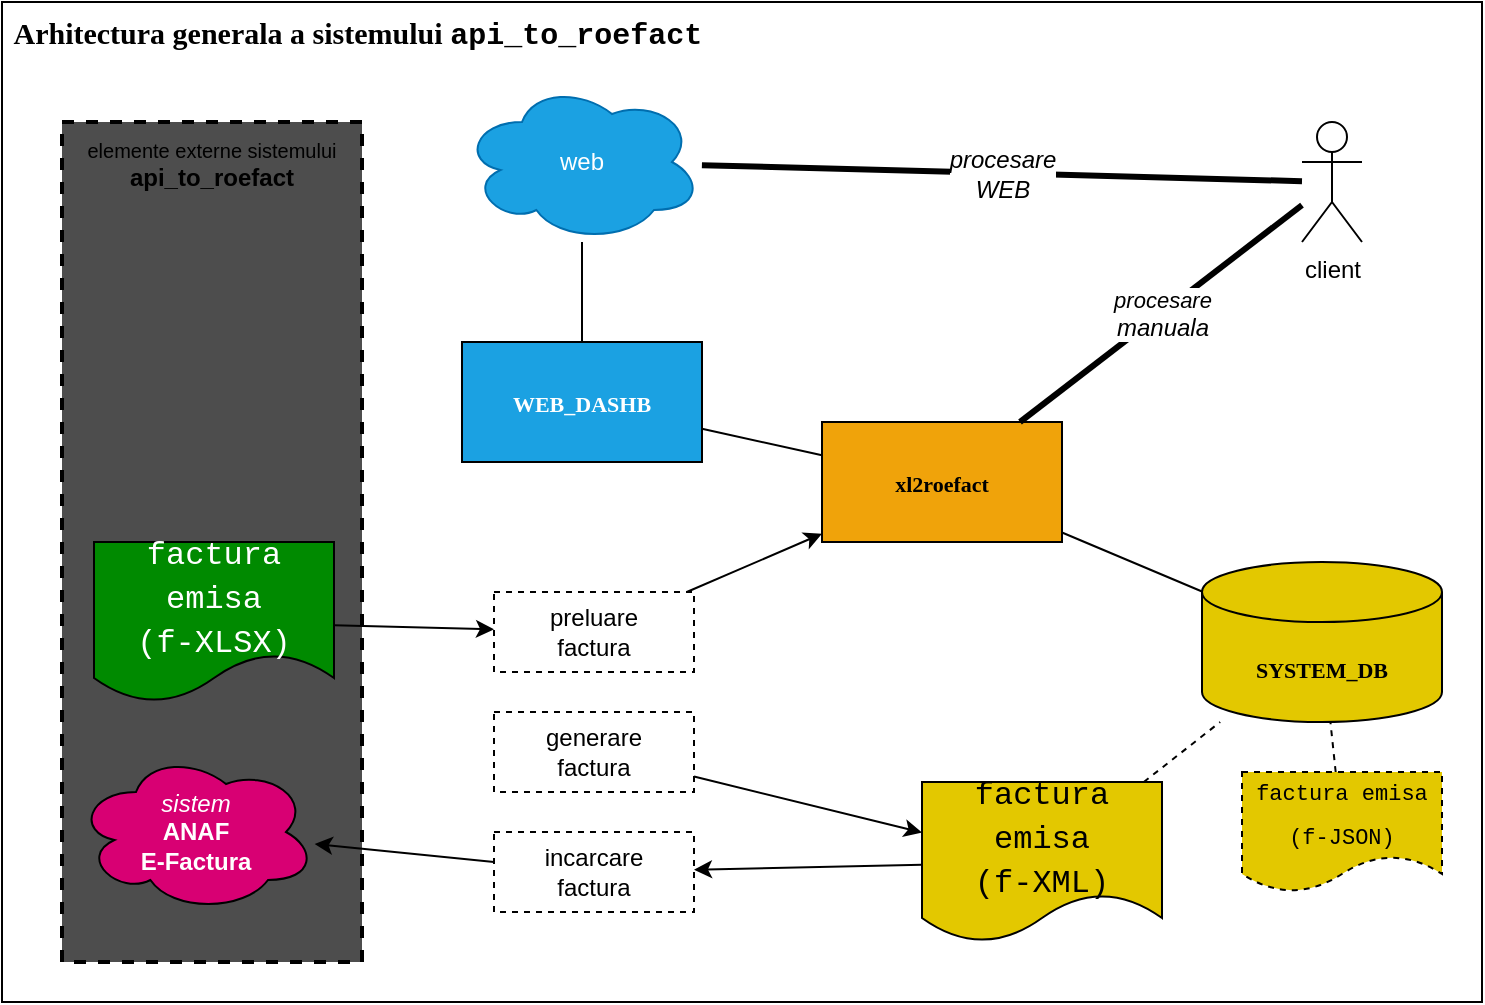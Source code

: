 <mxfile version="22.0.3" type="device">
  <diagram name="Page-1" id="Ty_NPIr8UMJ6YvIxmLYT">
    <mxGraphModel dx="1038" dy="608" grid="1" gridSize="10" guides="1" tooltips="1" connect="1" arrows="1" fold="1" page="1" pageScale="1" pageWidth="827" pageHeight="1169" math="0" shadow="0">
      <root>
        <mxCell id="0" />
        <mxCell id="1" parent="0" />
        <mxCell id="UkepkLBr_rH7Vj_UJoZB-39" value="" style="group;fillColor=#ffffff;fontColor=#000000;container=0;" parent="1" vertex="1" connectable="0">
          <mxGeometry x="20" width="740" height="500" as="geometry" />
        </mxCell>
        <mxCell id="UkepkLBr_rH7Vj_UJoZB-37" value="&lt;font color=&quot;#000000&quot;&gt;&amp;nbsp;Arhitectura generala a sistemului&amp;nbsp;&lt;font face=&quot;Courier New&quot; style=&quot;font-size: 15px;&quot;&gt;api_to_roefact&lt;/font&gt;&lt;/font&gt;" style="rounded=0;whiteSpace=wrap;html=1;fillColor=#ffffff;align=left;verticalAlign=top;fontFamily=Verdana;fontSize=15;fontStyle=1;strokeColor=#000000;" parent="1" vertex="1">
          <mxGeometry x="20" width="740" height="500" as="geometry" />
        </mxCell>
        <mxCell id="UkepkLBr_rH7Vj_UJoZB-34" value="&lt;font style=&quot;font-size: 10px;&quot;&gt;elemente externe sistemului&lt;/font&gt;&lt;br&gt;&lt;b&gt;&lt;font style=&quot;font-size: 12px;&quot;&gt;api_to_roefact&lt;/font&gt;&lt;/b&gt;" style="rounded=0;whiteSpace=wrap;html=1;verticalAlign=top;dashed=1;strokeWidth=2;fillColor=#4D4D4D;fontColor=default;" parent="1" vertex="1">
          <mxGeometry x="50" y="60" width="150" height="420" as="geometry" />
        </mxCell>
        <mxCell id="UkepkLBr_rH7Vj_UJoZB-1" value="&lt;div style=&quot;font-size: 11px; line-height: 22px;&quot;&gt;&lt;div style=&quot;line-height: 22px; font-size: 11px;&quot;&gt;xl2roefact&lt;/div&gt;&lt;/div&gt;" style="rounded=0;whiteSpace=wrap;html=1;fontFamily=Verdana;fontSize=11;fontStyle=1;fillColor=#f0a30a;fontColor=#000000;strokeColor=#000000;labelBackgroundColor=none;" parent="1" vertex="1">
          <mxGeometry x="430" y="210" width="120" height="60" as="geometry" />
        </mxCell>
        <mxCell id="UkepkLBr_rH7Vj_UJoZB-2" value="&lt;div style=&quot;color: rgb(255, 255, 255); font-size: 11px; line-height: 22px;&quot;&gt;&lt;div style=&quot;line-height: 22px; font-size: 11px;&quot;&gt;&lt;div style=&quot;line-height: 22px; font-size: 11px;&quot;&gt;WEB_DASHB&lt;/div&gt;&lt;/div&gt;&lt;/div&gt;" style="rounded=0;whiteSpace=wrap;html=1;fontFamily=Verdana;fontStyle=1;fontSize=11;fillColor=#1ba1e2;fontColor=#ffffff;strokeColor=#000000;labelBackgroundColor=none;" parent="1" vertex="1">
          <mxGeometry x="250" y="170" width="120" height="60" as="geometry" />
        </mxCell>
        <mxCell id="UkepkLBr_rH7Vj_UJoZB-3" value="&lt;div style=&quot;font-size: 11px; line-height: 22px;&quot;&gt;&lt;div style=&quot;line-height: 22px; font-size: 11px;&quot;&gt;SYSTEM_DB&lt;/div&gt;&lt;/div&gt;" style="shape=cylinder3;whiteSpace=wrap;html=1;boundedLbl=1;backgroundOutline=1;size=15;fontFamily=Verdana;fontSize=11;fontStyle=1;strokeColor=#000000;fillColor=#e3c800;fontColor=#000000;labelBackgroundColor=none;" parent="1" vertex="1">
          <mxGeometry x="620" y="280" width="120" height="80" as="geometry" />
        </mxCell>
        <mxCell id="UkepkLBr_rH7Vj_UJoZB-4" value="web" style="ellipse;shape=cloud;whiteSpace=wrap;html=1;fillColor=#1ba1e2;fontColor=#ffffff;strokeColor=#006EAF;" parent="1" vertex="1">
          <mxGeometry x="250" y="40" width="120" height="80" as="geometry" />
        </mxCell>
        <mxCell id="UkepkLBr_rH7Vj_UJoZB-5" value="client" style="shape=umlActor;verticalLabelPosition=bottom;verticalAlign=top;html=1;outlineConnect=0;strokeColor=#000000;fontColor=#000000;" parent="1" vertex="1">
          <mxGeometry x="670" y="60" width="30" height="60" as="geometry" />
        </mxCell>
        <mxCell id="UkepkLBr_rH7Vj_UJoZB-6" value="&lt;div style=&quot;color: rgb(255, 255, 255); font-family: Consolas, &amp;quot;Courier New&amp;quot;, monospace; font-size: 16px; line-height: 22px;&quot;&gt;factura emisa&lt;/div&gt;&lt;div style=&quot;color: rgb(255, 255, 255); font-family: Consolas, &amp;quot;Courier New&amp;quot;, monospace; font-size: 16px; line-height: 22px;&quot;&gt;(f-XLSX)&lt;/div&gt;" style="shape=document;whiteSpace=wrap;html=1;boundedLbl=1;fillColor=#008a00;fontColor=#ffffff;strokeColor=#000000;labelBackgroundColor=none;" parent="1" vertex="1">
          <mxGeometry x="66" y="270" width="120" height="80" as="geometry" />
        </mxCell>
        <mxCell id="UkepkLBr_rH7Vj_UJoZB-7" value="&lt;div style=&quot;font-family: Consolas, &amp;quot;Courier New&amp;quot;, monospace; font-size: 16px; line-height: 22px;&quot;&gt;factura emisa&lt;/div&gt;&lt;div style=&quot;font-family: Consolas, &amp;quot;Courier New&amp;quot;, monospace; font-size: 16px; line-height: 22px;&quot;&gt;(f-XML)&lt;br&gt;&lt;/div&gt;" style="shape=document;whiteSpace=wrap;html=1;boundedLbl=1;fillColor=#e3c800;fontColor=#000000;strokeColor=#000000;labelBackgroundColor=none;" parent="1" vertex="1">
          <mxGeometry x="480" y="390" width="120" height="80" as="geometry" />
        </mxCell>
        <mxCell id="UkepkLBr_rH7Vj_UJoZB-8" value="&lt;div style=&quot;font-family: Consolas, &amp;quot;Courier New&amp;quot;, monospace; font-size: 11px; line-height: 22px;&quot;&gt;factura emisa&lt;/div&gt;&lt;div style=&quot;font-family: Consolas, &amp;quot;Courier New&amp;quot;, monospace; font-size: 11px; line-height: 22px;&quot;&gt;(f-JSON)&lt;br style=&quot;font-size: 11px;&quot;&gt;&lt;/div&gt;" style="shape=document;whiteSpace=wrap;html=1;boundedLbl=1;fontSize=11;dashed=1;fillColor=#e3c800;strokeColor=#000000;fontColor=#000000;labelBackgroundColor=none;" parent="1" vertex="1">
          <mxGeometry x="640" y="385" width="100" height="60" as="geometry" />
        </mxCell>
        <mxCell id="UkepkLBr_rH7Vj_UJoZB-9" value="" style="endArrow=none;html=1;rounded=0;strokeColor=#000000;" parent="1" source="UkepkLBr_rH7Vj_UJoZB-2" target="UkepkLBr_rH7Vj_UJoZB-4" edge="1">
          <mxGeometry width="50" height="50" relative="1" as="geometry">
            <mxPoint x="570" y="350" as="sourcePoint" />
            <mxPoint x="620" y="300" as="targetPoint" />
          </mxGeometry>
        </mxCell>
        <mxCell id="UkepkLBr_rH7Vj_UJoZB-10" value="&lt;i&gt;procesare&lt;/i&gt;&lt;br style=&quot;font-size: 12px; font-style: italic;&quot;&gt;&lt;span style=&quot;font-size: 12px; font-style: italic;&quot;&gt;manuala&lt;/span&gt;" style="endArrow=none;html=1;rounded=0;strokeWidth=3;strokeColor=#000000;labelBackgroundColor=#FFFFFF;fontColor=#000000;" parent="1" source="UkepkLBr_rH7Vj_UJoZB-1" target="UkepkLBr_rH7Vj_UJoZB-5" edge="1">
          <mxGeometry width="50" height="50" relative="1" as="geometry">
            <mxPoint x="380" y="140" as="sourcePoint" />
            <mxPoint x="720" y="70" as="targetPoint" />
          </mxGeometry>
        </mxCell>
        <mxCell id="UkepkLBr_rH7Vj_UJoZB-14" value="procesare&lt;br style=&quot;font-size: 12px;&quot;&gt;WEB" style="endArrow=none;html=1;rounded=0;strokeWidth=3;fontSize=12;fontStyle=2;strokeColor=#000000;labelBackgroundColor=#ffffff;fontColor=#000000;" parent="1" source="UkepkLBr_rH7Vj_UJoZB-4" target="UkepkLBr_rH7Vj_UJoZB-5" edge="1">
          <mxGeometry width="50" height="50" relative="1" as="geometry">
            <mxPoint x="700" y="159" as="sourcePoint" />
            <mxPoint x="840" y="133" as="targetPoint" />
          </mxGeometry>
        </mxCell>
        <mxCell id="UkepkLBr_rH7Vj_UJoZB-16" value="" style="endArrow=none;html=1;rounded=0;strokeColor=#000000;" parent="1" source="UkepkLBr_rH7Vj_UJoZB-1" target="UkepkLBr_rH7Vj_UJoZB-2" edge="1">
          <mxGeometry width="50" height="50" relative="1" as="geometry">
            <mxPoint x="260" y="310" as="sourcePoint" />
            <mxPoint x="310" y="260" as="targetPoint" />
          </mxGeometry>
        </mxCell>
        <mxCell id="UkepkLBr_rH7Vj_UJoZB-17" value="" style="endArrow=none;dashed=1;html=1;rounded=0;strokeColor=#000000;labelBackgroundColor=none;fontColor=#000000;" parent="1" source="UkepkLBr_rH7Vj_UJoZB-8" target="UkepkLBr_rH7Vj_UJoZB-3" edge="1">
          <mxGeometry width="50" height="50" relative="1" as="geometry">
            <mxPoint x="655" y="360" as="sourcePoint" />
            <mxPoint x="705" y="310" as="targetPoint" />
          </mxGeometry>
        </mxCell>
        <mxCell id="UkepkLBr_rH7Vj_UJoZB-18" value="" style="endArrow=none;html=1;rounded=0;strokeColor=#000000;" parent="1" source="UkepkLBr_rH7Vj_UJoZB-3" target="UkepkLBr_rH7Vj_UJoZB-1" edge="1">
          <mxGeometry width="50" height="50" relative="1" as="geometry">
            <mxPoint x="440" y="229" as="sourcePoint" />
            <mxPoint x="275" y="171" as="targetPoint" />
          </mxGeometry>
        </mxCell>
        <mxCell id="UkepkLBr_rH7Vj_UJoZB-20" value="preluare&lt;br&gt;factura" style="rounded=0;whiteSpace=wrap;html=1;dashed=1;strokeColor=#000000;" parent="1" vertex="1">
          <mxGeometry x="266" y="295" width="100" height="40" as="geometry" />
        </mxCell>
        <mxCell id="UkepkLBr_rH7Vj_UJoZB-21" value="generare&lt;br&gt;factura" style="rounded=0;whiteSpace=wrap;html=1;dashed=1;strokeColor=#000000;" parent="1" vertex="1">
          <mxGeometry x="266" y="355" width="100" height="40" as="geometry" />
        </mxCell>
        <mxCell id="UkepkLBr_rH7Vj_UJoZB-22" value="incarcare&lt;br&gt;factura" style="rounded=0;whiteSpace=wrap;html=1;dashed=1;strokeColor=#000000;" parent="1" vertex="1">
          <mxGeometry x="266" y="415" width="100" height="40" as="geometry" />
        </mxCell>
        <mxCell id="UkepkLBr_rH7Vj_UJoZB-23" value="" style="endArrow=none;dashed=1;html=1;rounded=0;strokeColor=#000000;" parent="1" source="UkepkLBr_rH7Vj_UJoZB-7" target="UkepkLBr_rH7Vj_UJoZB-3" edge="1">
          <mxGeometry width="50" height="50" relative="1" as="geometry">
            <mxPoint x="753" y="390" as="sourcePoint" />
            <mxPoint x="732" y="370" as="targetPoint" />
          </mxGeometry>
        </mxCell>
        <mxCell id="UkepkLBr_rH7Vj_UJoZB-24" value="" style="endArrow=classic;html=1;rounded=0;endFill=1;strokeColor=#000000;" parent="1" source="UkepkLBr_rH7Vj_UJoZB-6" target="UkepkLBr_rH7Vj_UJoZB-20" edge="1">
          <mxGeometry width="50" height="50" relative="1" as="geometry">
            <mxPoint x="96" y="445" as="sourcePoint" />
            <mxPoint x="146" y="395" as="targetPoint" />
          </mxGeometry>
        </mxCell>
        <mxCell id="UkepkLBr_rH7Vj_UJoZB-25" value="" style="endArrow=classic;html=1;rounded=0;endFill=1;strokeColor=#000000;" parent="1" source="UkepkLBr_rH7Vj_UJoZB-21" target="UkepkLBr_rH7Vj_UJoZB-7" edge="1">
          <mxGeometry width="50" height="50" relative="1" as="geometry">
            <mxPoint x="160" y="335" as="sourcePoint" />
            <mxPoint x="290" y="346" as="targetPoint" />
          </mxGeometry>
        </mxCell>
        <mxCell id="UkepkLBr_rH7Vj_UJoZB-26" value="" style="endArrow=classic;html=1;rounded=0;endFill=1;strokeColor=#000000;" parent="1" source="UkepkLBr_rH7Vj_UJoZB-7" target="UkepkLBr_rH7Vj_UJoZB-22" edge="1">
          <mxGeometry width="50" height="50" relative="1" as="geometry">
            <mxPoint x="390" y="417" as="sourcePoint" />
            <mxPoint x="490" y="431" as="targetPoint" />
          </mxGeometry>
        </mxCell>
        <mxCell id="UkepkLBr_rH7Vj_UJoZB-27" value="&lt;i&gt;sistem&lt;/i&gt;&lt;br&gt;&lt;b&gt;ANAF&lt;br&gt;E-Factura&lt;/b&gt;" style="ellipse;shape=cloud;whiteSpace=wrap;html=1;fillColor=#d80073;fontColor=#ffffff;strokeColor=#000000;" parent="1" vertex="1">
          <mxGeometry x="57" y="375" width="120" height="80" as="geometry" />
        </mxCell>
        <mxCell id="UkepkLBr_rH7Vj_UJoZB-28" value="" style="endArrow=classic;html=1;rounded=0;endFill=1;strokeColor=#000000;" parent="1" source="UkepkLBr_rH7Vj_UJoZB-22" target="UkepkLBr_rH7Vj_UJoZB-27" edge="1">
          <mxGeometry width="50" height="50" relative="1" as="geometry">
            <mxPoint x="476" y="424" as="sourcePoint" />
            <mxPoint x="376" y="438" as="targetPoint" />
          </mxGeometry>
        </mxCell>
        <mxCell id="UkepkLBr_rH7Vj_UJoZB-29" value="" style="endArrow=classic;html=1;rounded=0;endFill=1;strokeColor=#000000;" parent="1" source="UkepkLBr_rH7Vj_UJoZB-20" target="UkepkLBr_rH7Vj_UJoZB-1" edge="1">
          <mxGeometry width="50" height="50" relative="1" as="geometry">
            <mxPoint x="210" y="347" as="sourcePoint" />
            <mxPoint x="290" y="349" as="targetPoint" />
          </mxGeometry>
        </mxCell>
      </root>
    </mxGraphModel>
  </diagram>
</mxfile>
